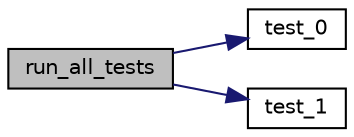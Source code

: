 digraph "run_all_tests"
{
  edge [fontname="Helvetica",fontsize="10",labelfontname="Helvetica",labelfontsize="10"];
  node [fontname="Helvetica",fontsize="10",shape=record];
  rankdir="LR";
  Node1 [label="run_all_tests",height=0.2,width=0.4,color="black", fillcolor="grey75", style="filled", fontcolor="black"];
  Node1 -> Node2 [color="midnightblue",fontsize="10",style="solid",fontname="Helvetica"];
  Node2 [label="test_0",height=0.2,width=0.4,color="black", fillcolor="white", style="filled",URL="$main_8c.html#aa478f3a8d8dac354f5060865d4d67a61"];
  Node1 -> Node3 [color="midnightblue",fontsize="10",style="solid",fontname="Helvetica"];
  Node3 [label="test_1",height=0.2,width=0.4,color="black", fillcolor="white", style="filled",URL="$main_8c.html#a1bbf83282030e96cae717c2e14c71e2a"];
}
